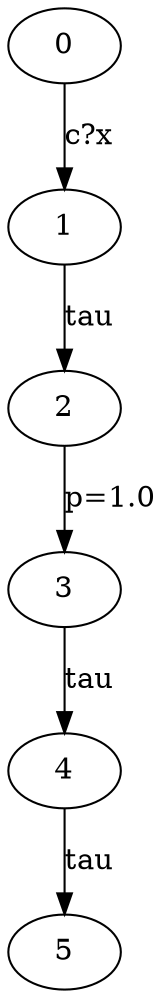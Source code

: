 // The qLTS Sdc
digraph {
	0 -> 1 [label="c?x"]
	1 -> 2 [label=tau]
	2 -> 3 [label="p=1.0"]
	3 -> 4 [label=tau]
	4 -> 5 [label=tau]
}
